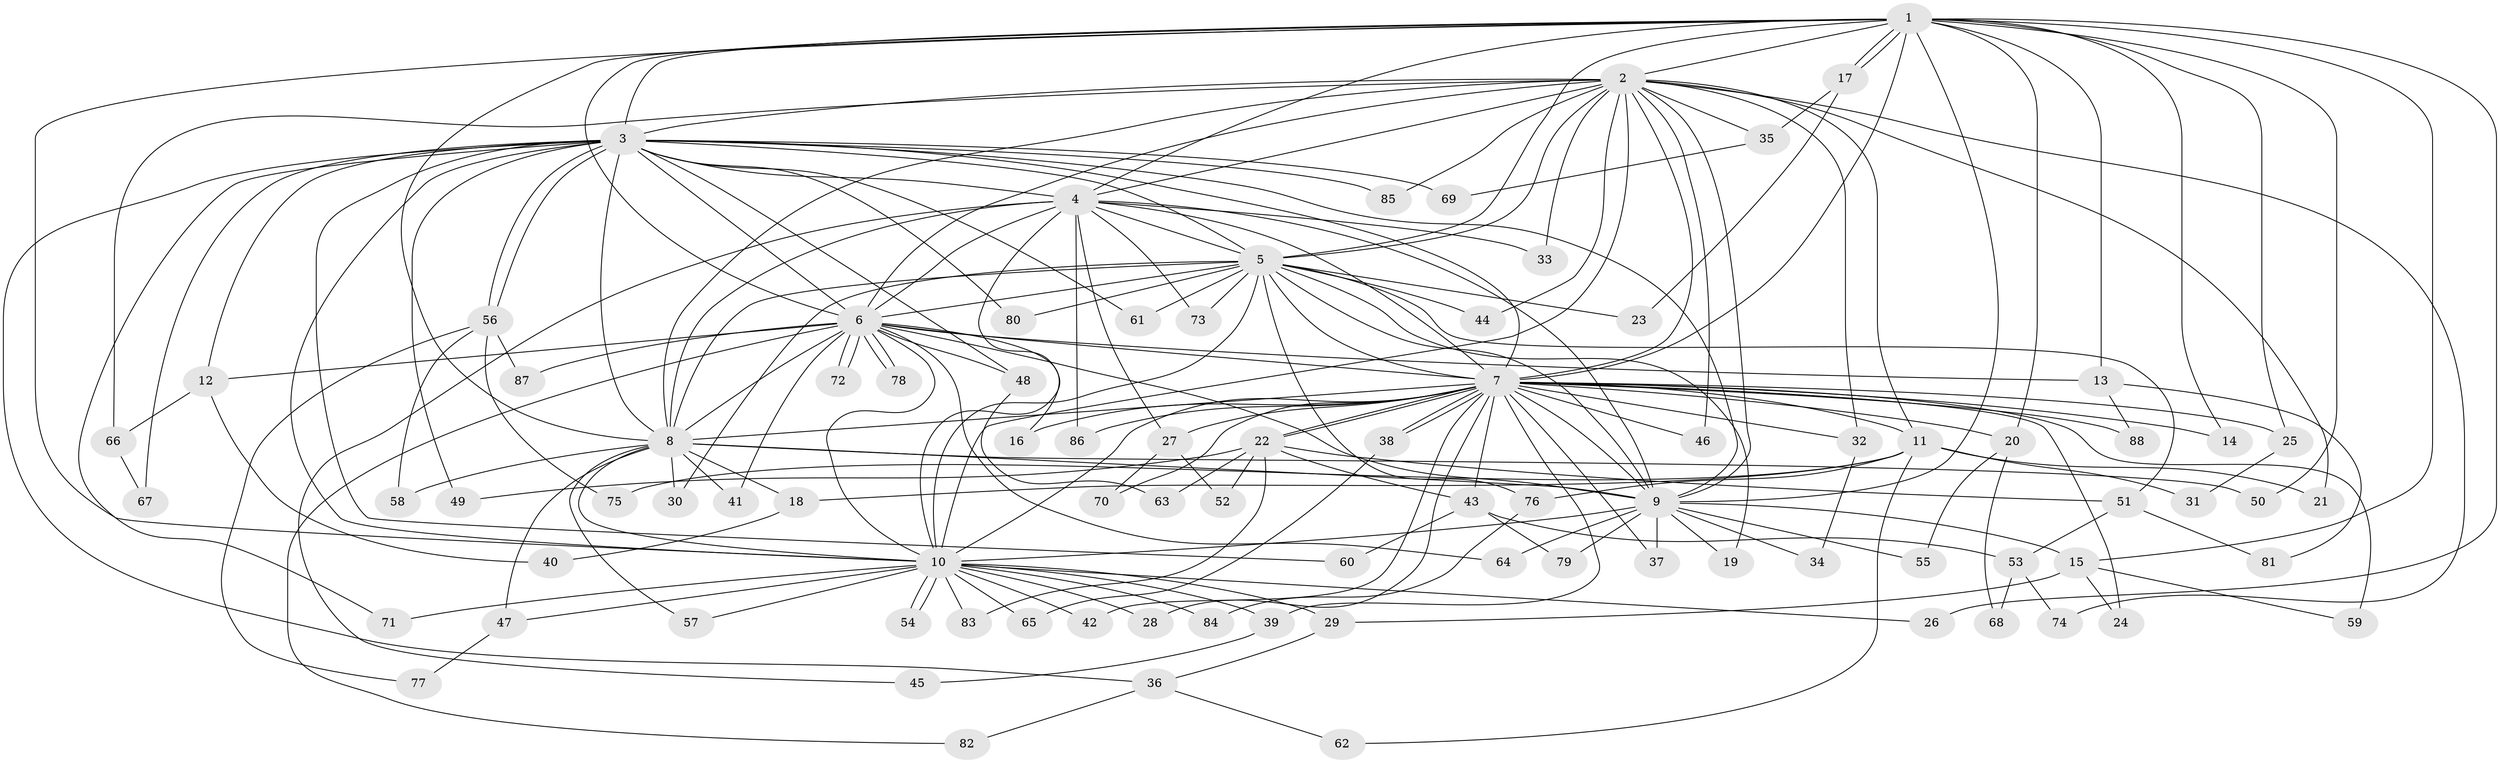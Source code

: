// coarse degree distribution, {15: 0.022727272727272728, 23: 0.022727272727272728, 7: 0.045454545454545456, 19: 0.022727272727272728, 21: 0.022727272727272728, 13: 0.022727272727272728, 11: 0.022727272727272728, 2: 0.45454545454545453, 4: 0.09090909090909091, 5: 0.045454545454545456, 3: 0.13636363636363635, 9: 0.022727272727272728, 1: 0.06818181818181818}
// Generated by graph-tools (version 1.1) at 2025/17/03/04/25 18:17:35]
// undirected, 88 vertices, 201 edges
graph export_dot {
graph [start="1"]
  node [color=gray90,style=filled];
  1;
  2;
  3;
  4;
  5;
  6;
  7;
  8;
  9;
  10;
  11;
  12;
  13;
  14;
  15;
  16;
  17;
  18;
  19;
  20;
  21;
  22;
  23;
  24;
  25;
  26;
  27;
  28;
  29;
  30;
  31;
  32;
  33;
  34;
  35;
  36;
  37;
  38;
  39;
  40;
  41;
  42;
  43;
  44;
  45;
  46;
  47;
  48;
  49;
  50;
  51;
  52;
  53;
  54;
  55;
  56;
  57;
  58;
  59;
  60;
  61;
  62;
  63;
  64;
  65;
  66;
  67;
  68;
  69;
  70;
  71;
  72;
  73;
  74;
  75;
  76;
  77;
  78;
  79;
  80;
  81;
  82;
  83;
  84;
  85;
  86;
  87;
  88;
  1 -- 2;
  1 -- 3;
  1 -- 4;
  1 -- 5;
  1 -- 6;
  1 -- 7;
  1 -- 8;
  1 -- 9;
  1 -- 10;
  1 -- 13;
  1 -- 14;
  1 -- 15;
  1 -- 17;
  1 -- 17;
  1 -- 20;
  1 -- 25;
  1 -- 26;
  1 -- 50;
  2 -- 3;
  2 -- 4;
  2 -- 5;
  2 -- 6;
  2 -- 7;
  2 -- 8;
  2 -- 9;
  2 -- 10;
  2 -- 11;
  2 -- 21;
  2 -- 32;
  2 -- 33;
  2 -- 35;
  2 -- 44;
  2 -- 46;
  2 -- 66;
  2 -- 74;
  2 -- 85;
  3 -- 4;
  3 -- 5;
  3 -- 6;
  3 -- 7;
  3 -- 8;
  3 -- 9;
  3 -- 10;
  3 -- 12;
  3 -- 36;
  3 -- 48;
  3 -- 49;
  3 -- 56;
  3 -- 56;
  3 -- 60;
  3 -- 61;
  3 -- 67;
  3 -- 69;
  3 -- 71;
  3 -- 80;
  3 -- 85;
  4 -- 5;
  4 -- 6;
  4 -- 7;
  4 -- 8;
  4 -- 9;
  4 -- 10;
  4 -- 27;
  4 -- 33;
  4 -- 45;
  4 -- 73;
  4 -- 86;
  5 -- 6;
  5 -- 7;
  5 -- 8;
  5 -- 9;
  5 -- 10;
  5 -- 19;
  5 -- 23;
  5 -- 30;
  5 -- 44;
  5 -- 51;
  5 -- 61;
  5 -- 73;
  5 -- 76;
  5 -- 80;
  6 -- 7;
  6 -- 8;
  6 -- 9;
  6 -- 10;
  6 -- 12;
  6 -- 13;
  6 -- 16;
  6 -- 41;
  6 -- 48;
  6 -- 64;
  6 -- 72;
  6 -- 72;
  6 -- 78;
  6 -- 78;
  6 -- 82;
  6 -- 87;
  7 -- 8;
  7 -- 9;
  7 -- 10;
  7 -- 11;
  7 -- 14;
  7 -- 16;
  7 -- 20;
  7 -- 22;
  7 -- 22;
  7 -- 24;
  7 -- 25;
  7 -- 27;
  7 -- 28;
  7 -- 32;
  7 -- 37;
  7 -- 38;
  7 -- 38;
  7 -- 39;
  7 -- 42;
  7 -- 43;
  7 -- 46;
  7 -- 59;
  7 -- 70;
  7 -- 86;
  7 -- 88;
  8 -- 9;
  8 -- 10;
  8 -- 18;
  8 -- 30;
  8 -- 41;
  8 -- 47;
  8 -- 50;
  8 -- 57;
  8 -- 58;
  9 -- 10;
  9 -- 15;
  9 -- 19;
  9 -- 34;
  9 -- 37;
  9 -- 55;
  9 -- 64;
  9 -- 79;
  10 -- 26;
  10 -- 28;
  10 -- 29;
  10 -- 39;
  10 -- 42;
  10 -- 47;
  10 -- 54;
  10 -- 54;
  10 -- 57;
  10 -- 65;
  10 -- 71;
  10 -- 83;
  10 -- 84;
  11 -- 18;
  11 -- 21;
  11 -- 31;
  11 -- 62;
  11 -- 75;
  11 -- 76;
  12 -- 40;
  12 -- 66;
  13 -- 81;
  13 -- 88;
  15 -- 24;
  15 -- 29;
  15 -- 59;
  17 -- 23;
  17 -- 35;
  18 -- 40;
  20 -- 55;
  20 -- 68;
  22 -- 43;
  22 -- 49;
  22 -- 51;
  22 -- 52;
  22 -- 63;
  22 -- 83;
  25 -- 31;
  27 -- 52;
  27 -- 70;
  29 -- 36;
  32 -- 34;
  35 -- 69;
  36 -- 62;
  36 -- 82;
  38 -- 65;
  39 -- 45;
  43 -- 53;
  43 -- 60;
  43 -- 79;
  47 -- 77;
  48 -- 63;
  51 -- 53;
  51 -- 81;
  53 -- 68;
  53 -- 74;
  56 -- 58;
  56 -- 75;
  56 -- 77;
  56 -- 87;
  66 -- 67;
  76 -- 84;
}

